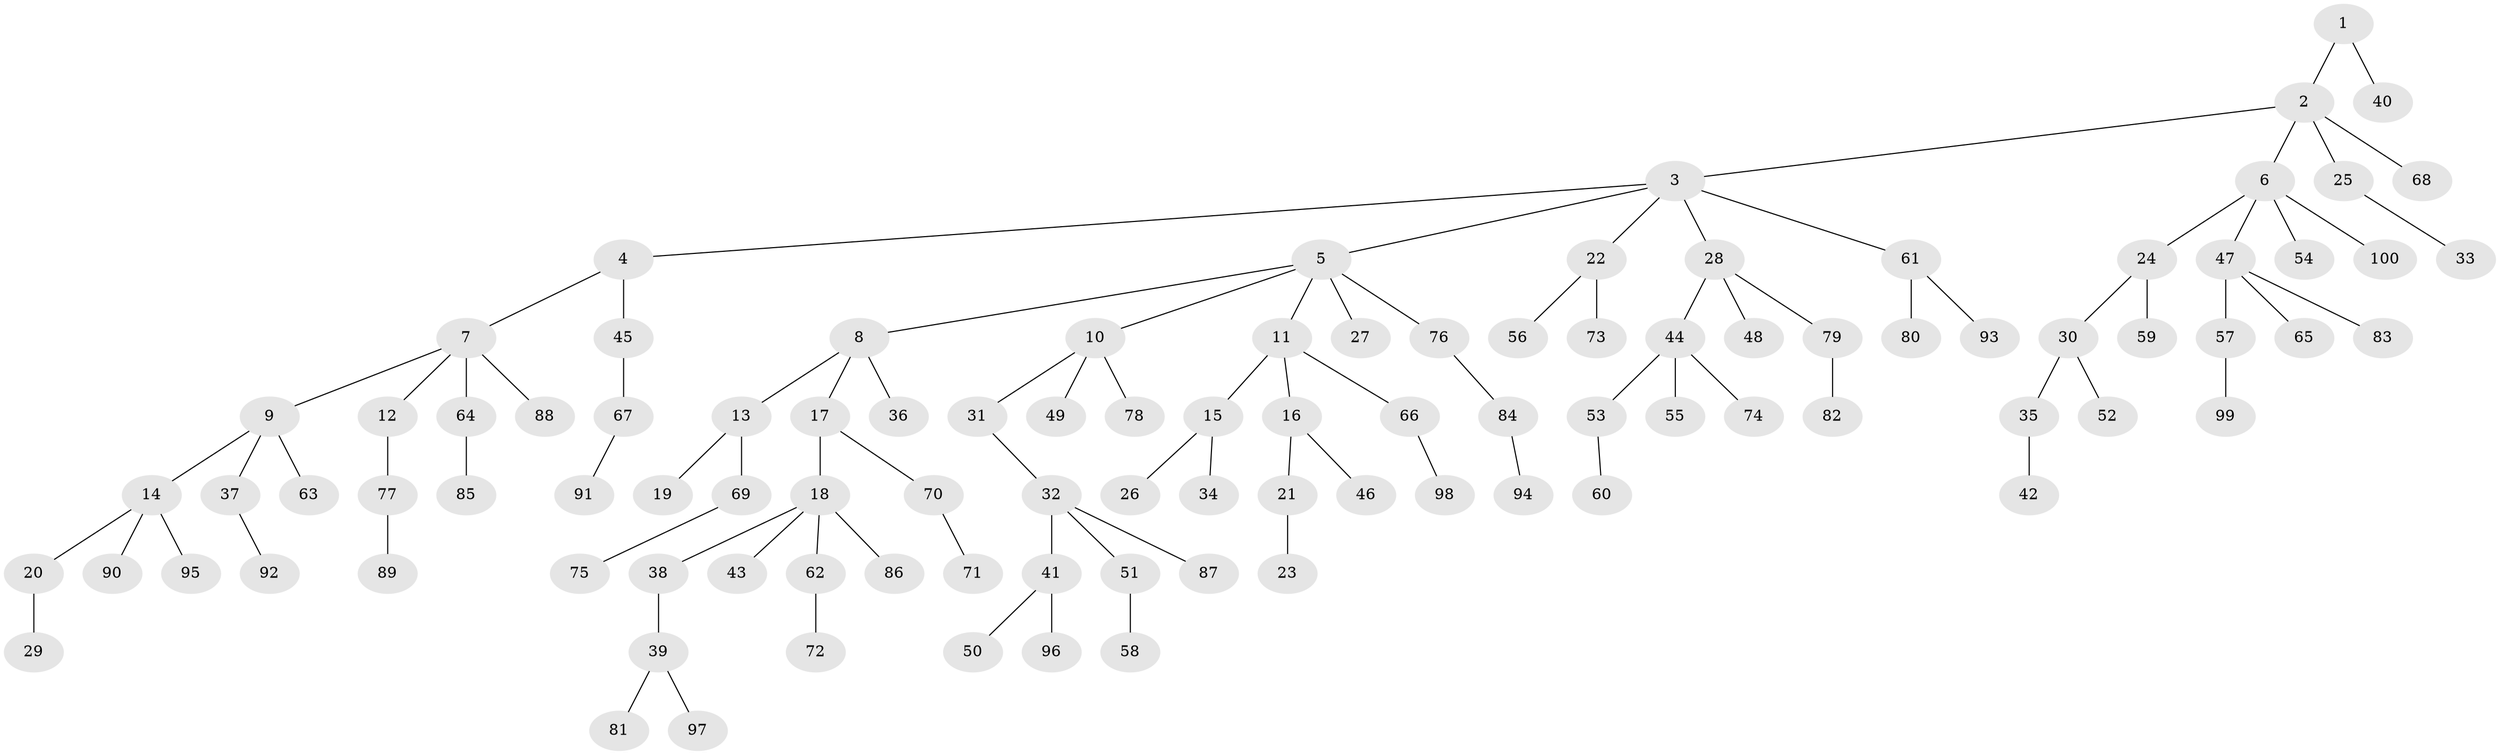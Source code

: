 // coarse degree distribution, {4: 0.04, 2: 0.26, 1: 0.46, 3: 0.2, 6: 0.02, 5: 0.02}
// Generated by graph-tools (version 1.1) at 2025/37/03/04/25 23:37:17]
// undirected, 100 vertices, 99 edges
graph export_dot {
  node [color=gray90,style=filled];
  1;
  2;
  3;
  4;
  5;
  6;
  7;
  8;
  9;
  10;
  11;
  12;
  13;
  14;
  15;
  16;
  17;
  18;
  19;
  20;
  21;
  22;
  23;
  24;
  25;
  26;
  27;
  28;
  29;
  30;
  31;
  32;
  33;
  34;
  35;
  36;
  37;
  38;
  39;
  40;
  41;
  42;
  43;
  44;
  45;
  46;
  47;
  48;
  49;
  50;
  51;
  52;
  53;
  54;
  55;
  56;
  57;
  58;
  59;
  60;
  61;
  62;
  63;
  64;
  65;
  66;
  67;
  68;
  69;
  70;
  71;
  72;
  73;
  74;
  75;
  76;
  77;
  78;
  79;
  80;
  81;
  82;
  83;
  84;
  85;
  86;
  87;
  88;
  89;
  90;
  91;
  92;
  93;
  94;
  95;
  96;
  97;
  98;
  99;
  100;
  1 -- 2;
  1 -- 40;
  2 -- 3;
  2 -- 6;
  2 -- 25;
  2 -- 68;
  3 -- 4;
  3 -- 5;
  3 -- 22;
  3 -- 28;
  3 -- 61;
  4 -- 7;
  4 -- 45;
  5 -- 8;
  5 -- 10;
  5 -- 11;
  5 -- 27;
  5 -- 76;
  6 -- 24;
  6 -- 47;
  6 -- 54;
  6 -- 100;
  7 -- 9;
  7 -- 12;
  7 -- 64;
  7 -- 88;
  8 -- 13;
  8 -- 17;
  8 -- 36;
  9 -- 14;
  9 -- 37;
  9 -- 63;
  10 -- 31;
  10 -- 49;
  10 -- 78;
  11 -- 15;
  11 -- 16;
  11 -- 66;
  12 -- 77;
  13 -- 19;
  13 -- 69;
  14 -- 20;
  14 -- 90;
  14 -- 95;
  15 -- 26;
  15 -- 34;
  16 -- 21;
  16 -- 46;
  17 -- 18;
  17 -- 70;
  18 -- 38;
  18 -- 43;
  18 -- 62;
  18 -- 86;
  20 -- 29;
  21 -- 23;
  22 -- 56;
  22 -- 73;
  24 -- 30;
  24 -- 59;
  25 -- 33;
  28 -- 44;
  28 -- 48;
  28 -- 79;
  30 -- 35;
  30 -- 52;
  31 -- 32;
  32 -- 41;
  32 -- 51;
  32 -- 87;
  35 -- 42;
  37 -- 92;
  38 -- 39;
  39 -- 81;
  39 -- 97;
  41 -- 50;
  41 -- 96;
  44 -- 53;
  44 -- 55;
  44 -- 74;
  45 -- 67;
  47 -- 57;
  47 -- 65;
  47 -- 83;
  51 -- 58;
  53 -- 60;
  57 -- 99;
  61 -- 80;
  61 -- 93;
  62 -- 72;
  64 -- 85;
  66 -- 98;
  67 -- 91;
  69 -- 75;
  70 -- 71;
  76 -- 84;
  77 -- 89;
  79 -- 82;
  84 -- 94;
}
